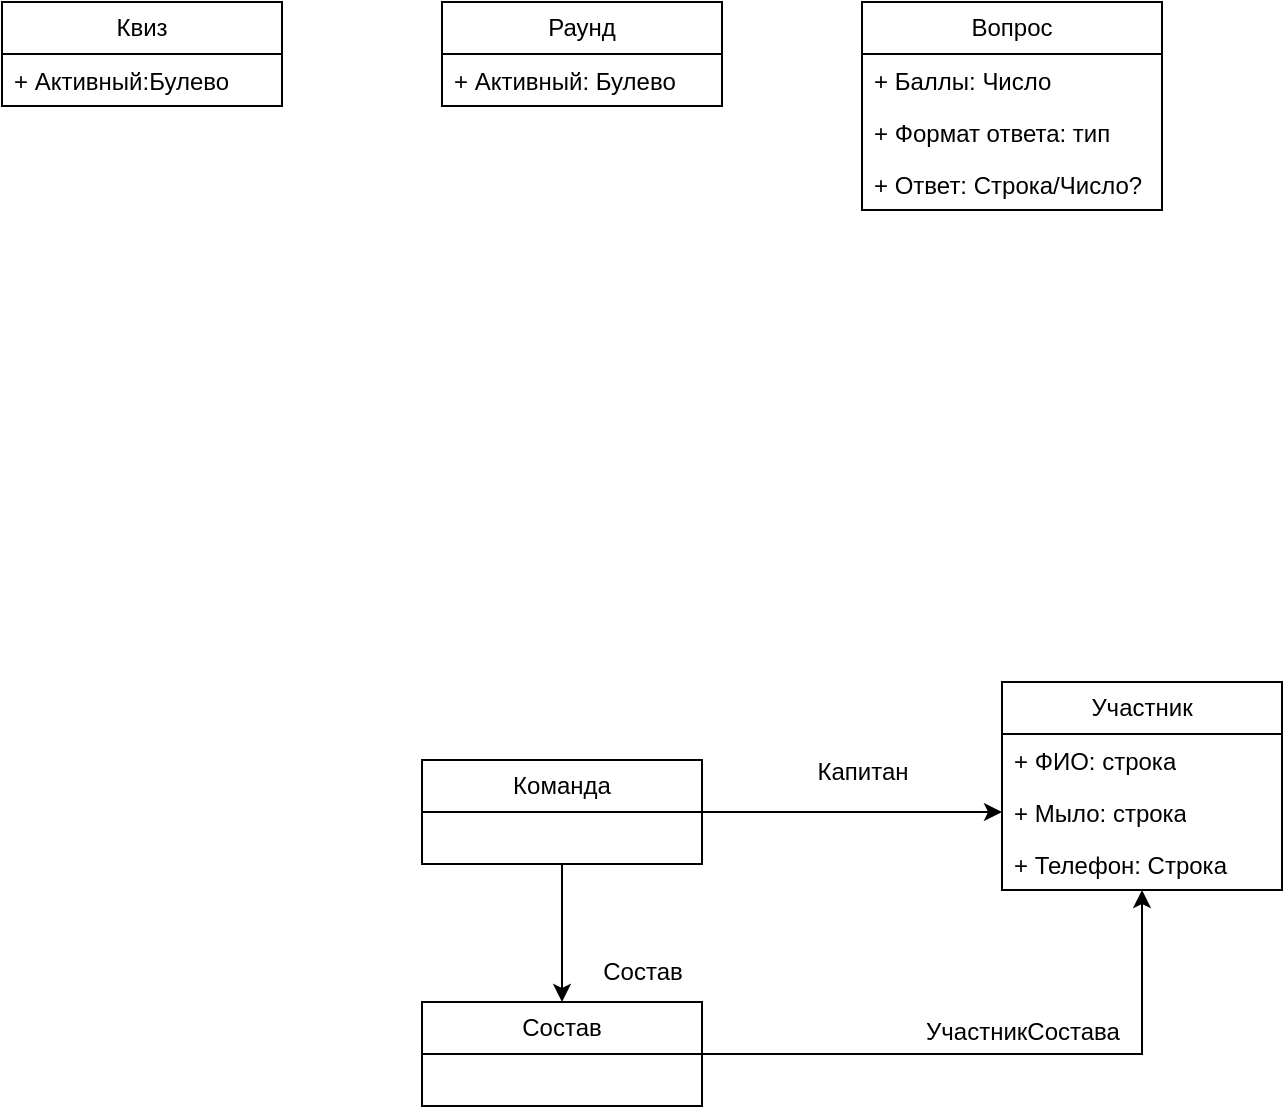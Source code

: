 <mxfile version="24.8.6">
  <diagram name="Страница — 1" id="hT6btF-oiDHixHB9MiFx">
    <mxGraphModel dx="1634" dy="744" grid="1" gridSize="10" guides="1" tooltips="1" connect="1" arrows="1" fold="1" page="1" pageScale="1" pageWidth="827" pageHeight="1169" math="0" shadow="0">
      <root>
        <mxCell id="0" />
        <mxCell id="1" parent="0" />
        <mxCell id="2CUeYqwTCAvH3azBKM6k-1" value="Квиз" style="swimlane;fontStyle=0;childLayout=stackLayout;horizontal=1;startSize=26;fillColor=none;horizontalStack=0;resizeParent=1;resizeParentMax=0;resizeLast=0;collapsible=1;marginBottom=0;whiteSpace=wrap;html=1;" vertex="1" parent="1">
          <mxGeometry x="110" y="110" width="140" height="52" as="geometry" />
        </mxCell>
        <mxCell id="2CUeYqwTCAvH3azBKM6k-2" value="+ Активный:Булево" style="text;strokeColor=none;fillColor=none;align=left;verticalAlign=top;spacingLeft=4;spacingRight=4;overflow=hidden;rotatable=0;points=[[0,0.5],[1,0.5]];portConstraint=eastwest;whiteSpace=wrap;html=1;" vertex="1" parent="2CUeYqwTCAvH3azBKM6k-1">
          <mxGeometry y="26" width="140" height="26" as="geometry" />
        </mxCell>
        <mxCell id="2CUeYqwTCAvH3azBKM6k-5" value="Раунд" style="swimlane;fontStyle=0;childLayout=stackLayout;horizontal=1;startSize=26;fillColor=none;horizontalStack=0;resizeParent=1;resizeParentMax=0;resizeLast=0;collapsible=1;marginBottom=0;whiteSpace=wrap;html=1;" vertex="1" parent="1">
          <mxGeometry x="330" y="110" width="140" height="52" as="geometry">
            <mxRectangle x="330" y="110" width="70" height="30" as="alternateBounds" />
          </mxGeometry>
        </mxCell>
        <mxCell id="2CUeYqwTCAvH3azBKM6k-6" value="+ Активный: Булево" style="text;strokeColor=none;fillColor=none;align=left;verticalAlign=top;spacingLeft=4;spacingRight=4;overflow=hidden;rotatable=0;points=[[0,0.5],[1,0.5]];portConstraint=eastwest;whiteSpace=wrap;html=1;" vertex="1" parent="2CUeYqwTCAvH3azBKM6k-5">
          <mxGeometry y="26" width="140" height="26" as="geometry" />
        </mxCell>
        <mxCell id="2CUeYqwTCAvH3azBKM6k-9" value="Вопрос" style="swimlane;fontStyle=0;childLayout=stackLayout;horizontal=1;startSize=26;fillColor=none;horizontalStack=0;resizeParent=1;resizeParentMax=0;resizeLast=0;collapsible=1;marginBottom=0;whiteSpace=wrap;html=1;" vertex="1" parent="1">
          <mxGeometry x="540" y="110" width="150" height="104" as="geometry" />
        </mxCell>
        <mxCell id="2CUeYqwTCAvH3azBKM6k-10" value="+ Баллы: Число" style="text;strokeColor=none;fillColor=none;align=left;verticalAlign=top;spacingLeft=4;spacingRight=4;overflow=hidden;rotatable=0;points=[[0,0.5],[1,0.5]];portConstraint=eastwest;whiteSpace=wrap;html=1;" vertex="1" parent="2CUeYqwTCAvH3azBKM6k-9">
          <mxGeometry y="26" width="150" height="26" as="geometry" />
        </mxCell>
        <mxCell id="2CUeYqwTCAvH3azBKM6k-11" value="+ Формат ответа: тип" style="text;strokeColor=none;fillColor=none;align=left;verticalAlign=top;spacingLeft=4;spacingRight=4;overflow=hidden;rotatable=0;points=[[0,0.5],[1,0.5]];portConstraint=eastwest;whiteSpace=wrap;html=1;" vertex="1" parent="2CUeYqwTCAvH3azBKM6k-9">
          <mxGeometry y="52" width="150" height="26" as="geometry" />
        </mxCell>
        <mxCell id="2CUeYqwTCAvH3azBKM6k-12" value="+ Ответ: Строка/Число?" style="text;strokeColor=none;fillColor=none;align=left;verticalAlign=top;spacingLeft=4;spacingRight=4;overflow=hidden;rotatable=0;points=[[0,0.5],[1,0.5]];portConstraint=eastwest;whiteSpace=wrap;html=1;" vertex="1" parent="2CUeYqwTCAvH3azBKM6k-9">
          <mxGeometry y="78" width="150" height="26" as="geometry" />
        </mxCell>
        <mxCell id="2CUeYqwTCAvH3azBKM6k-26" style="edgeStyle=orthogonalEdgeStyle;rounded=0;orthogonalLoop=1;jettySize=auto;html=1;exitX=1;exitY=0.5;exitDx=0;exitDy=0;entryX=0;entryY=0.5;entryDx=0;entryDy=0;" edge="1" parent="1" source="2CUeYqwTCAvH3azBKM6k-13" target="2CUeYqwTCAvH3azBKM6k-19">
          <mxGeometry relative="1" as="geometry" />
        </mxCell>
        <mxCell id="2CUeYqwTCAvH3azBKM6k-35" style="edgeStyle=orthogonalEdgeStyle;rounded=0;orthogonalLoop=1;jettySize=auto;html=1;exitX=0.5;exitY=1;exitDx=0;exitDy=0;entryX=0.5;entryY=0;entryDx=0;entryDy=0;" edge="1" parent="1" source="2CUeYqwTCAvH3azBKM6k-13" target="2CUeYqwTCAvH3azBKM6k-29">
          <mxGeometry relative="1" as="geometry" />
        </mxCell>
        <mxCell id="2CUeYqwTCAvH3azBKM6k-13" value="Команда" style="swimlane;fontStyle=0;childLayout=stackLayout;horizontal=1;startSize=26;fillColor=none;horizontalStack=0;resizeParent=1;resizeParentMax=0;resizeLast=0;collapsible=1;marginBottom=0;whiteSpace=wrap;html=1;" vertex="1" parent="1">
          <mxGeometry x="320" y="489" width="140" height="52" as="geometry" />
        </mxCell>
        <mxCell id="2CUeYqwTCAvH3azBKM6k-17" value="Участник" style="swimlane;fontStyle=0;childLayout=stackLayout;horizontal=1;startSize=26;fillColor=none;horizontalStack=0;resizeParent=1;resizeParentMax=0;resizeLast=0;collapsible=1;marginBottom=0;whiteSpace=wrap;html=1;" vertex="1" parent="1">
          <mxGeometry x="610" y="450" width="140" height="104" as="geometry" />
        </mxCell>
        <mxCell id="2CUeYqwTCAvH3azBKM6k-18" value="+ ФИО: строка" style="text;strokeColor=none;fillColor=none;align=left;verticalAlign=top;spacingLeft=4;spacingRight=4;overflow=hidden;rotatable=0;points=[[0,0.5],[1,0.5]];portConstraint=eastwest;whiteSpace=wrap;html=1;" vertex="1" parent="2CUeYqwTCAvH3azBKM6k-17">
          <mxGeometry y="26" width="140" height="26" as="geometry" />
        </mxCell>
        <mxCell id="2CUeYqwTCAvH3azBKM6k-19" value="+ Мыло: строка" style="text;strokeColor=none;fillColor=none;align=left;verticalAlign=top;spacingLeft=4;spacingRight=4;overflow=hidden;rotatable=0;points=[[0,0.5],[1,0.5]];portConstraint=eastwest;whiteSpace=wrap;html=1;" vertex="1" parent="2CUeYqwTCAvH3azBKM6k-17">
          <mxGeometry y="52" width="140" height="26" as="geometry" />
        </mxCell>
        <mxCell id="2CUeYqwTCAvH3azBKM6k-20" value="+ Телефон: Строка" style="text;strokeColor=none;fillColor=none;align=left;verticalAlign=top;spacingLeft=4;spacingRight=4;overflow=hidden;rotatable=0;points=[[0,0.5],[1,0.5]];portConstraint=eastwest;whiteSpace=wrap;html=1;" vertex="1" parent="2CUeYqwTCAvH3azBKM6k-17">
          <mxGeometry y="78" width="140" height="26" as="geometry" />
        </mxCell>
        <mxCell id="2CUeYqwTCAvH3azBKM6k-23" value="Капитан" style="text;html=1;align=center;verticalAlign=middle;resizable=0;points=[];autosize=1;strokeColor=none;fillColor=none;" vertex="1" parent="1">
          <mxGeometry x="505" y="480" width="70" height="30" as="geometry" />
        </mxCell>
        <mxCell id="2CUeYqwTCAvH3azBKM6k-33" style="edgeStyle=orthogonalEdgeStyle;rounded=0;orthogonalLoop=1;jettySize=auto;html=1;exitX=1;exitY=0.5;exitDx=0;exitDy=0;" edge="1" parent="1" source="2CUeYqwTCAvH3azBKM6k-29" target="2CUeYqwTCAvH3azBKM6k-17">
          <mxGeometry relative="1" as="geometry" />
        </mxCell>
        <mxCell id="2CUeYqwTCAvH3azBKM6k-29" value="Состав" style="swimlane;fontStyle=0;childLayout=stackLayout;horizontal=1;startSize=26;fillColor=none;horizontalStack=0;resizeParent=1;resizeParentMax=0;resizeLast=0;collapsible=1;marginBottom=0;whiteSpace=wrap;html=1;" vertex="1" parent="1">
          <mxGeometry x="320" y="610" width="140" height="52" as="geometry" />
        </mxCell>
        <mxCell id="2CUeYqwTCAvH3azBKM6k-34" value="УчастникСостава" style="text;html=1;align=center;verticalAlign=middle;resizable=0;points=[];autosize=1;strokeColor=none;fillColor=none;" vertex="1" parent="1">
          <mxGeometry x="560" y="610" width="120" height="30" as="geometry" />
        </mxCell>
        <mxCell id="2CUeYqwTCAvH3azBKM6k-36" value="Состав" style="text;html=1;align=center;verticalAlign=middle;resizable=0;points=[];autosize=1;strokeColor=none;fillColor=none;" vertex="1" parent="1">
          <mxGeometry x="400" y="580" width="60" height="30" as="geometry" />
        </mxCell>
      </root>
    </mxGraphModel>
  </diagram>
</mxfile>
